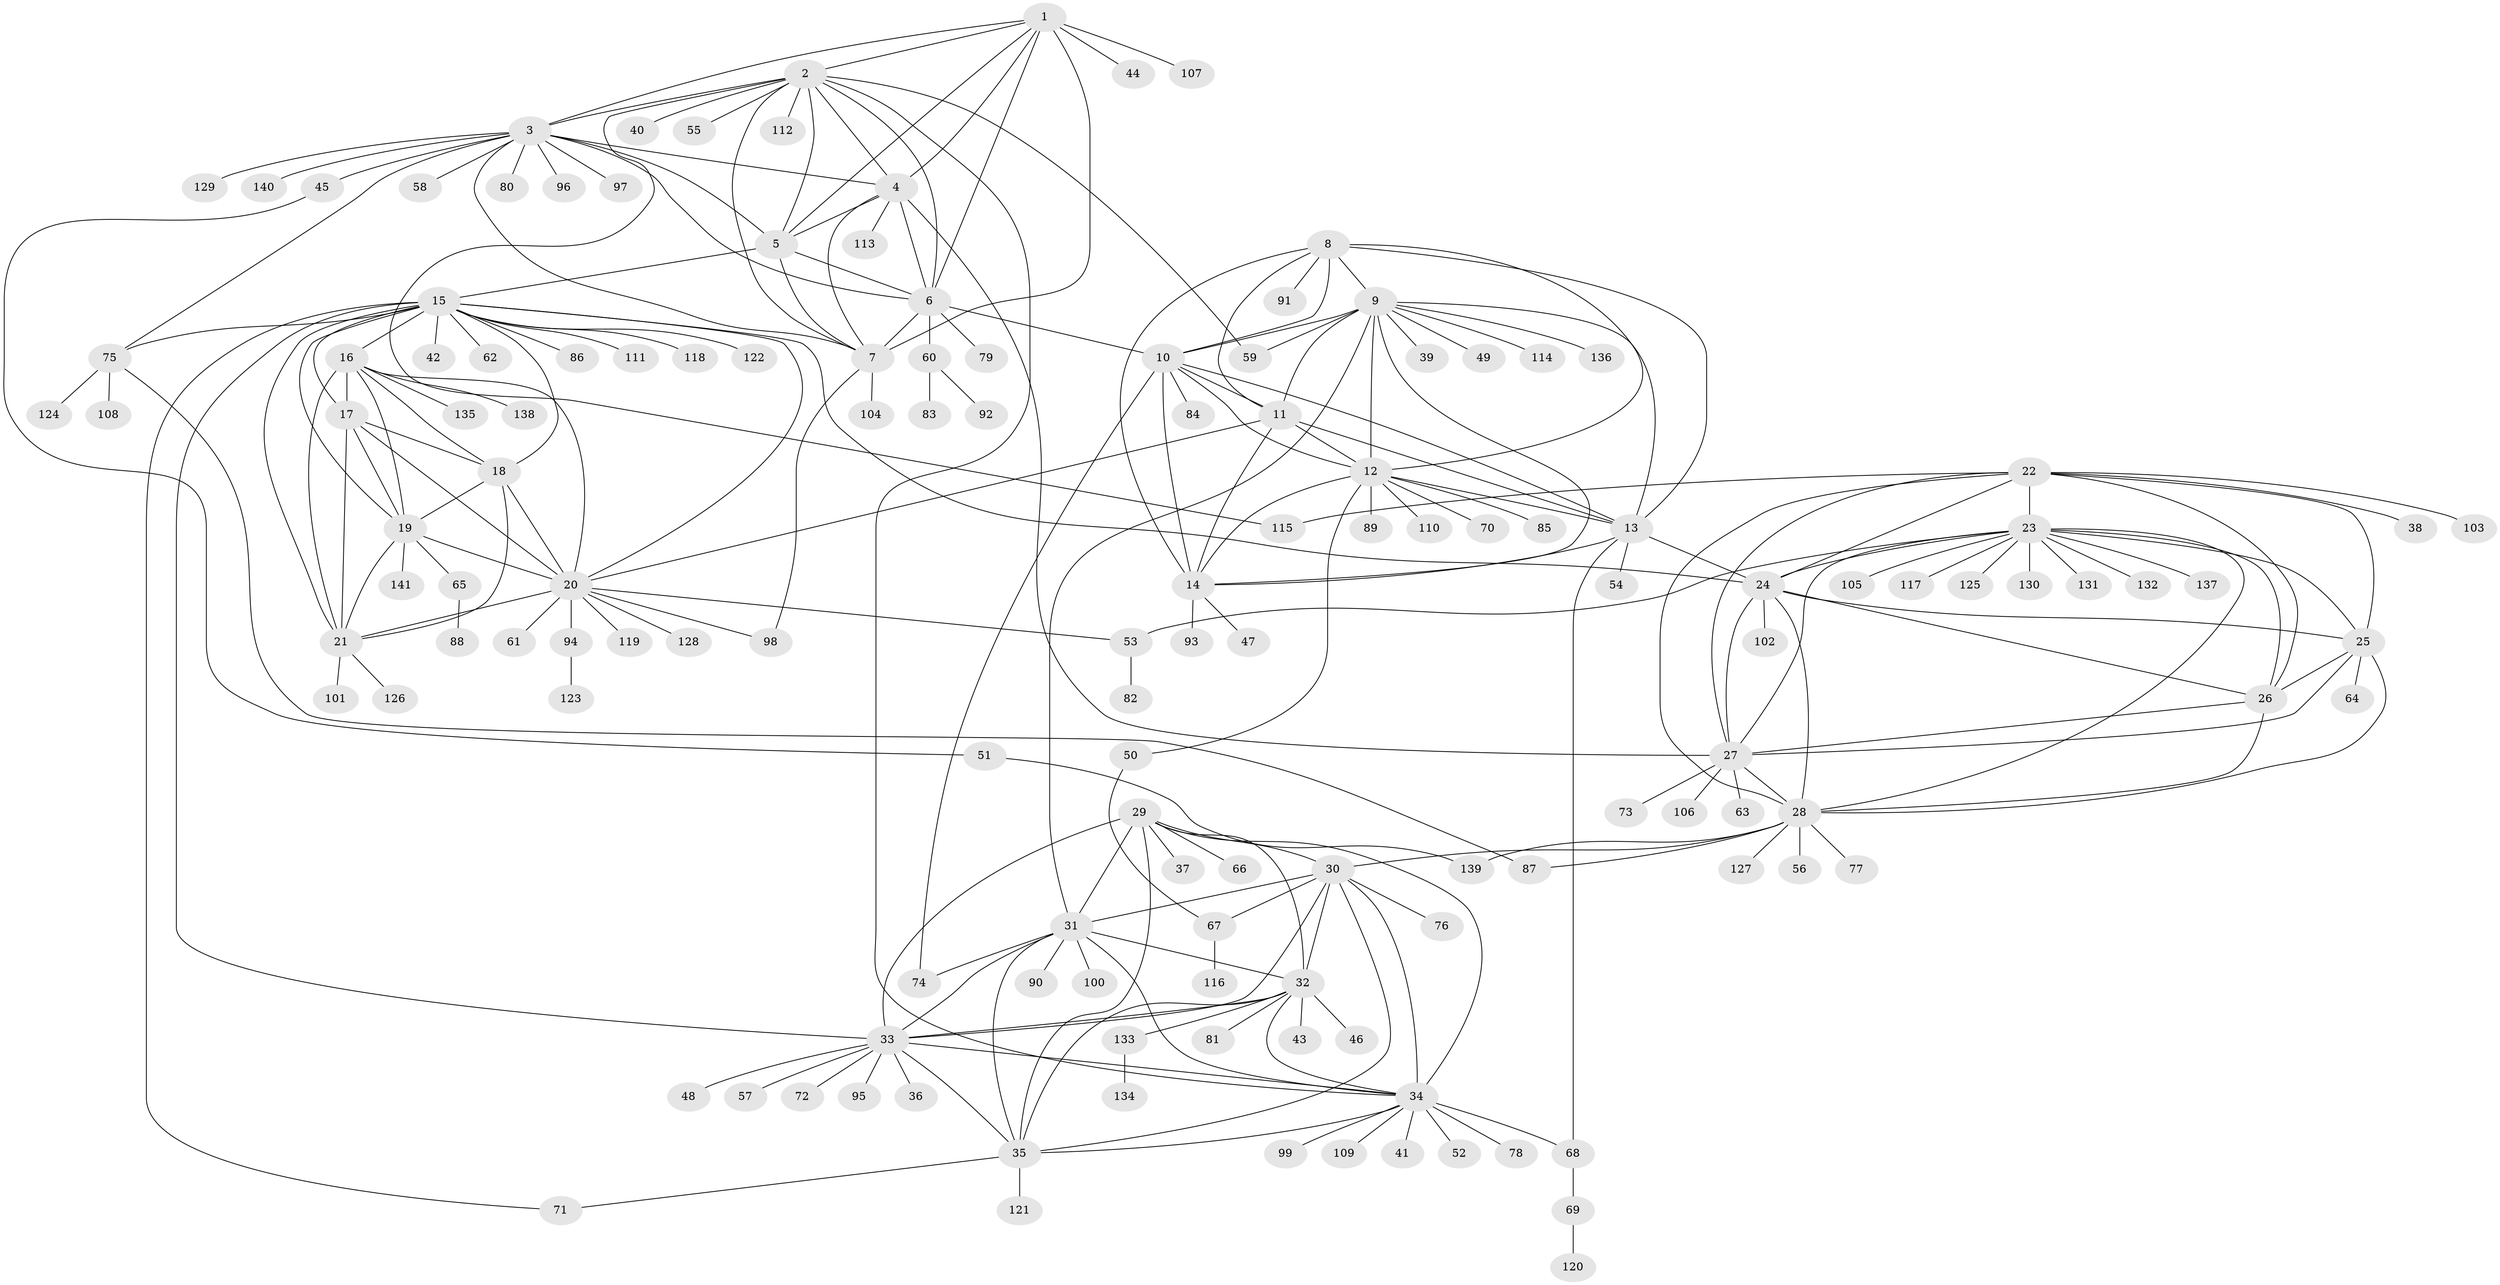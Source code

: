 // Generated by graph-tools (version 1.1) at 2025/02/03/09/25 03:02:33]
// undirected, 141 vertices, 232 edges
graph export_dot {
graph [start="1"]
  node [color=gray90,style=filled];
  1;
  2;
  3;
  4;
  5;
  6;
  7;
  8;
  9;
  10;
  11;
  12;
  13;
  14;
  15;
  16;
  17;
  18;
  19;
  20;
  21;
  22;
  23;
  24;
  25;
  26;
  27;
  28;
  29;
  30;
  31;
  32;
  33;
  34;
  35;
  36;
  37;
  38;
  39;
  40;
  41;
  42;
  43;
  44;
  45;
  46;
  47;
  48;
  49;
  50;
  51;
  52;
  53;
  54;
  55;
  56;
  57;
  58;
  59;
  60;
  61;
  62;
  63;
  64;
  65;
  66;
  67;
  68;
  69;
  70;
  71;
  72;
  73;
  74;
  75;
  76;
  77;
  78;
  79;
  80;
  81;
  82;
  83;
  84;
  85;
  86;
  87;
  88;
  89;
  90;
  91;
  92;
  93;
  94;
  95;
  96;
  97;
  98;
  99;
  100;
  101;
  102;
  103;
  104;
  105;
  106;
  107;
  108;
  109;
  110;
  111;
  112;
  113;
  114;
  115;
  116;
  117;
  118;
  119;
  120;
  121;
  122;
  123;
  124;
  125;
  126;
  127;
  128;
  129;
  130;
  131;
  132;
  133;
  134;
  135;
  136;
  137;
  138;
  139;
  140;
  141;
  1 -- 2;
  1 -- 3;
  1 -- 4;
  1 -- 5;
  1 -- 6;
  1 -- 7;
  1 -- 44;
  1 -- 107;
  2 -- 3;
  2 -- 4;
  2 -- 5;
  2 -- 6;
  2 -- 7;
  2 -- 34;
  2 -- 40;
  2 -- 55;
  2 -- 59;
  2 -- 112;
  2 -- 115;
  3 -- 4;
  3 -- 5;
  3 -- 6;
  3 -- 7;
  3 -- 45;
  3 -- 58;
  3 -- 75;
  3 -- 80;
  3 -- 96;
  3 -- 97;
  3 -- 129;
  3 -- 140;
  4 -- 5;
  4 -- 6;
  4 -- 7;
  4 -- 27;
  4 -- 113;
  5 -- 6;
  5 -- 7;
  5 -- 15;
  6 -- 7;
  6 -- 10;
  6 -- 60;
  6 -- 79;
  7 -- 98;
  7 -- 104;
  8 -- 9;
  8 -- 10;
  8 -- 11;
  8 -- 12;
  8 -- 13;
  8 -- 14;
  8 -- 91;
  9 -- 10;
  9 -- 11;
  9 -- 12;
  9 -- 13;
  9 -- 14;
  9 -- 31;
  9 -- 39;
  9 -- 49;
  9 -- 59;
  9 -- 114;
  9 -- 136;
  10 -- 11;
  10 -- 12;
  10 -- 13;
  10 -- 14;
  10 -- 74;
  10 -- 84;
  11 -- 12;
  11 -- 13;
  11 -- 14;
  11 -- 20;
  12 -- 13;
  12 -- 14;
  12 -- 50;
  12 -- 70;
  12 -- 85;
  12 -- 89;
  12 -- 110;
  13 -- 14;
  13 -- 24;
  13 -- 54;
  13 -- 68;
  14 -- 47;
  14 -- 93;
  15 -- 16;
  15 -- 17;
  15 -- 18;
  15 -- 19;
  15 -- 20;
  15 -- 21;
  15 -- 24;
  15 -- 33;
  15 -- 42;
  15 -- 62;
  15 -- 71;
  15 -- 75;
  15 -- 86;
  15 -- 111;
  15 -- 118;
  15 -- 122;
  16 -- 17;
  16 -- 18;
  16 -- 19;
  16 -- 20;
  16 -- 21;
  16 -- 135;
  16 -- 138;
  17 -- 18;
  17 -- 19;
  17 -- 20;
  17 -- 21;
  18 -- 19;
  18 -- 20;
  18 -- 21;
  19 -- 20;
  19 -- 21;
  19 -- 65;
  19 -- 141;
  20 -- 21;
  20 -- 53;
  20 -- 61;
  20 -- 94;
  20 -- 98;
  20 -- 119;
  20 -- 128;
  21 -- 101;
  21 -- 126;
  22 -- 23;
  22 -- 24;
  22 -- 25;
  22 -- 26;
  22 -- 27;
  22 -- 28;
  22 -- 38;
  22 -- 103;
  22 -- 115;
  23 -- 24;
  23 -- 25;
  23 -- 26;
  23 -- 27;
  23 -- 28;
  23 -- 53;
  23 -- 105;
  23 -- 117;
  23 -- 125;
  23 -- 130;
  23 -- 131;
  23 -- 132;
  23 -- 137;
  24 -- 25;
  24 -- 26;
  24 -- 27;
  24 -- 28;
  24 -- 102;
  25 -- 26;
  25 -- 27;
  25 -- 28;
  25 -- 64;
  26 -- 27;
  26 -- 28;
  27 -- 28;
  27 -- 63;
  27 -- 73;
  27 -- 106;
  28 -- 30;
  28 -- 56;
  28 -- 77;
  28 -- 87;
  28 -- 127;
  28 -- 139;
  29 -- 30;
  29 -- 31;
  29 -- 32;
  29 -- 33;
  29 -- 34;
  29 -- 35;
  29 -- 37;
  29 -- 66;
  30 -- 31;
  30 -- 32;
  30 -- 33;
  30 -- 34;
  30 -- 35;
  30 -- 67;
  30 -- 76;
  31 -- 32;
  31 -- 33;
  31 -- 34;
  31 -- 35;
  31 -- 74;
  31 -- 90;
  31 -- 100;
  32 -- 33;
  32 -- 34;
  32 -- 35;
  32 -- 43;
  32 -- 46;
  32 -- 81;
  32 -- 133;
  33 -- 34;
  33 -- 35;
  33 -- 36;
  33 -- 48;
  33 -- 57;
  33 -- 72;
  33 -- 95;
  34 -- 35;
  34 -- 41;
  34 -- 52;
  34 -- 68;
  34 -- 78;
  34 -- 99;
  34 -- 109;
  35 -- 71;
  35 -- 121;
  45 -- 51;
  50 -- 67;
  51 -- 139;
  53 -- 82;
  60 -- 83;
  60 -- 92;
  65 -- 88;
  67 -- 116;
  68 -- 69;
  69 -- 120;
  75 -- 87;
  75 -- 108;
  75 -- 124;
  94 -- 123;
  133 -- 134;
}
